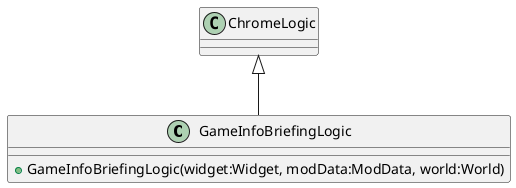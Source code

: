 @startuml
class GameInfoBriefingLogic {
    + GameInfoBriefingLogic(widget:Widget, modData:ModData, world:World)
}
ChromeLogic <|-- GameInfoBriefingLogic
@enduml
